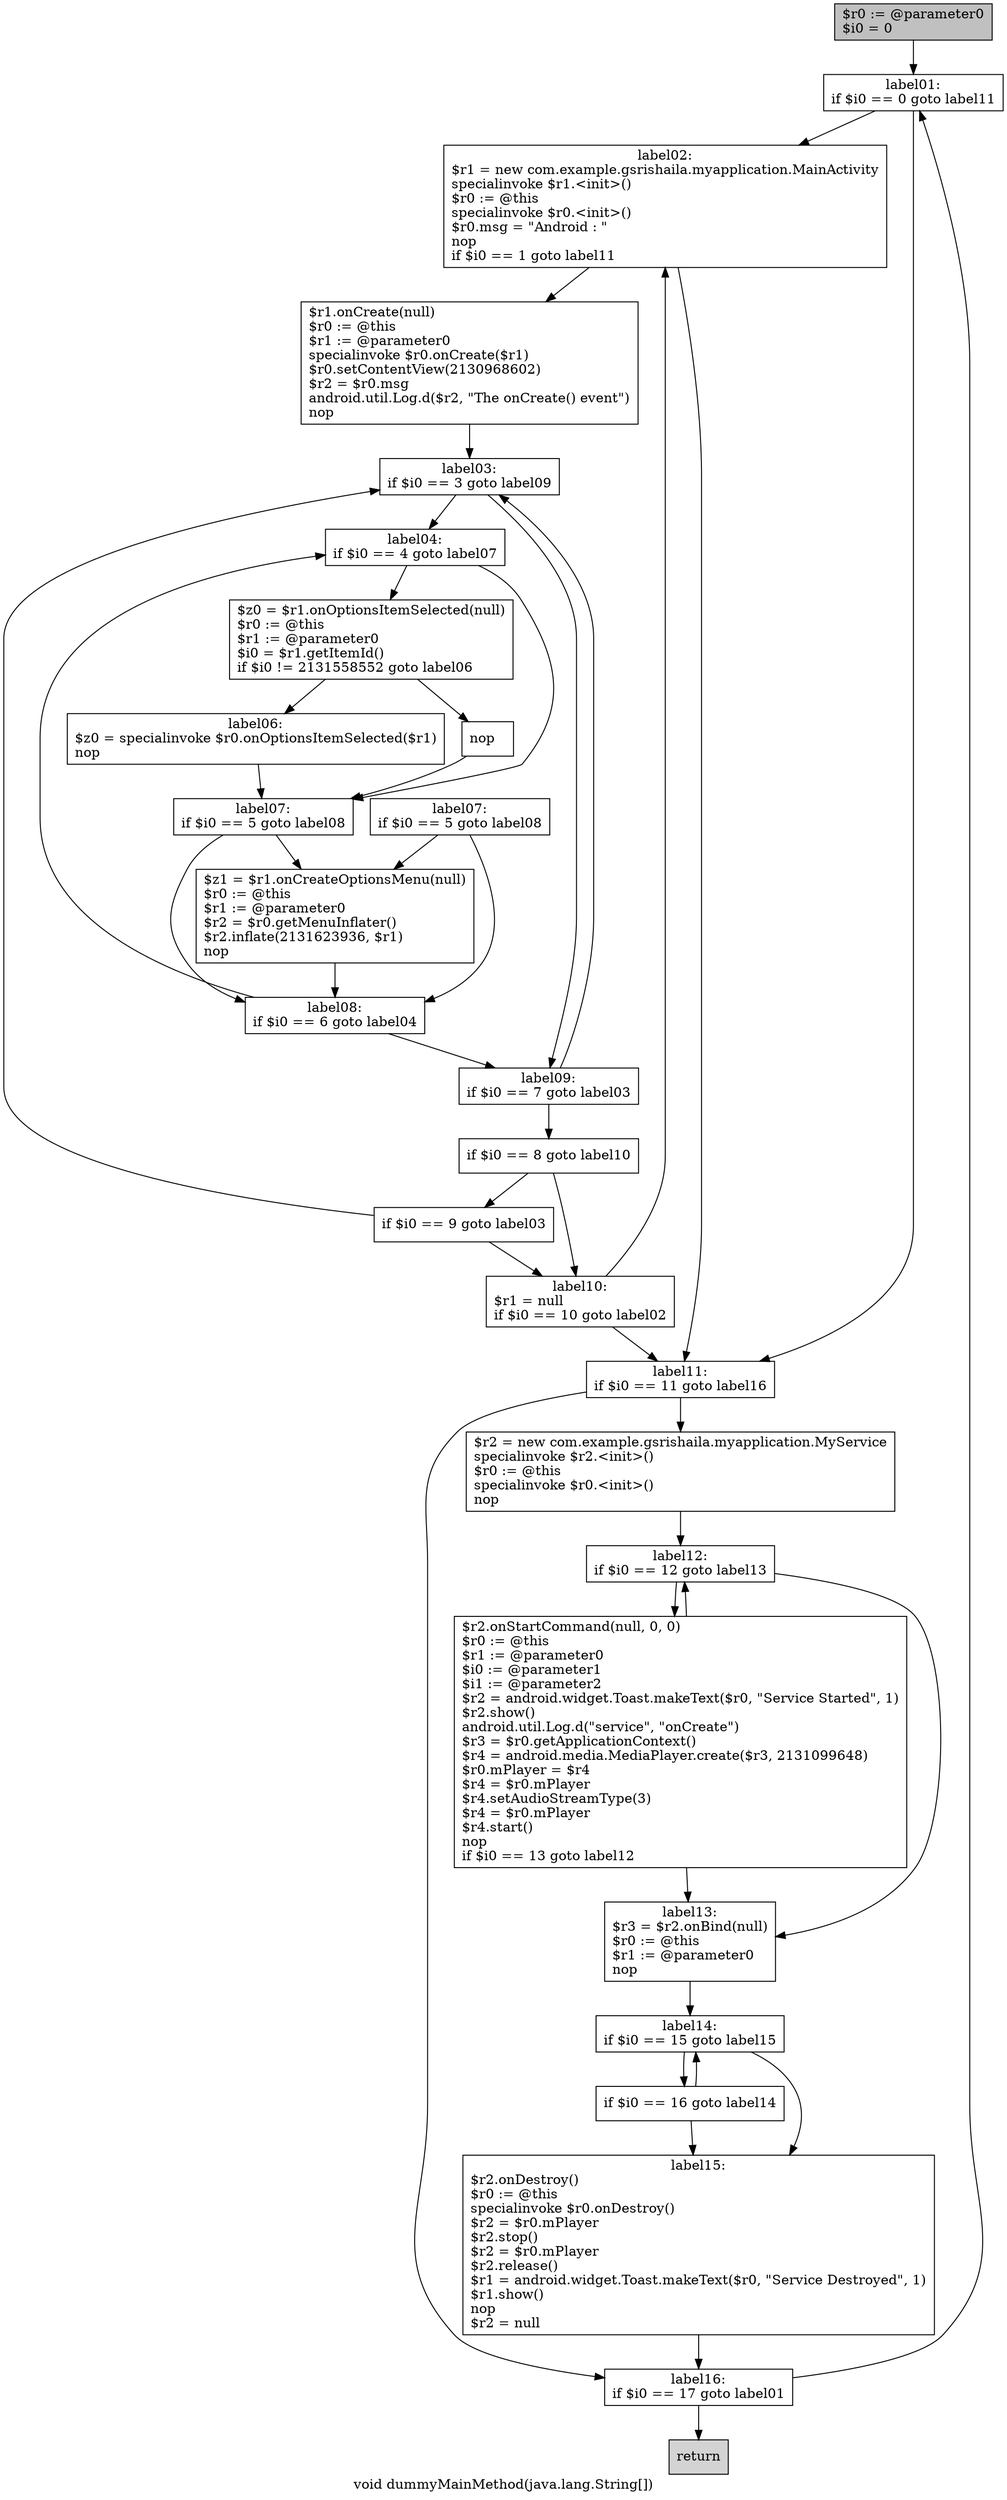 digraph "void dummyMainMethod(java.lang.String[])" {
    label="void dummyMainMethod(java.lang.String[])";
    node [shape=box];
    "0" [style=filled,fillcolor=gray,label="$r0 := @parameter0\l$i0 = 0\l",];
    "1" [label="label01:\nif $i0 == 0 goto label11\l",];
    "0"->"1";
    "2" [label="label02:\n$r1 = new com.example.gsrishaila.myapplication.MainActivity\lspecialinvoke $r1.<init>()\l$r0 := @this\lspecialinvoke $r0.<init>()\l$r0.msg = \"Android : \"\lnop\lif $i0 == 1 goto label11\l",];
    "1"->"2";
    "17" [label="label11:\nif $i0 == 11 goto label16\l",];
    "1"->"17";
    "3" [label="$r1.onCreate(null)\l$r0 := @this\l$r1 := @parameter0\lspecialinvoke $r0.onCreate($r1)\l$r0.setContentView(2130968602)\l$r2 = $r0.msg\landroid.util.Log.d($r2, \"The onCreate() event\")\lnop\l",];
    "2"->"3";
    "2"->"17";
    "4" [label="label03:\nif $i0 == 3 goto label09\l",];
    "3"->"4";
    "5" [label="label04:\nif $i0 == 4 goto label07\l",];
    "4"->"5";
    "13" [label="label09:\nif $i0 == 7 goto label03\l",];
    "4"->"13";
    "6" [label="$z0 = $r1.onOptionsItemSelected(null)\l$r0 := @this\l$r1 := @parameter0\l$i0 = $r1.getItemId()\lif $i0 != 2131558552 goto label06\l",];
    "5"->"6";
    "10" [label="label07:\nif $i0 == 5 goto label08\l",];
    "5"->"10";
    "7" [label="nop\l",];
    "6"->"7";
    "9" [label="label06:\n$z0 = specialinvoke $r0.onOptionsItemSelected($r1)\lnop\l",];
    "6"->"9";
    "7"->"10";
    "8" [label="label07:\nif $i0 == 5 goto label08\l",];
    "11" [label="$z1 = $r1.onCreateOptionsMenu(null)\l$r0 := @this\l$r1 := @parameter0\l$r2 = $r0.getMenuInflater()\l$r2.inflate(2131623936, $r1)\lnop\l",];
    "8"->"11";
    "12" [label="label08:\nif $i0 == 6 goto label04\l",];
    "8"->"12";
    "9"->"10";
    "10"->"11";
    "10"->"12";
    "11"->"12";
    "12"->"5";
    "12"->"13";
    "13"->"4";
    "14" [label="if $i0 == 8 goto label10\l",];
    "13"->"14";
    "15" [label="if $i0 == 9 goto label03\l",];
    "14"->"15";
    "16" [label="label10:\n$r1 = null\lif $i0 == 10 goto label02\l",];
    "14"->"16";
    "15"->"4";
    "15"->"16";
    "16"->"2";
    "16"->"17";
    "18" [label="$r2 = new com.example.gsrishaila.myapplication.MyService\lspecialinvoke $r2.<init>()\l$r0 := @this\lspecialinvoke $r0.<init>()\lnop\l",];
    "17"->"18";
    "25" [label="label16:\nif $i0 == 17 goto label01\l",];
    "17"->"25";
    "19" [label="label12:\nif $i0 == 12 goto label13\l",];
    "18"->"19";
    "20" [label="$r2.onStartCommand(null, 0, 0)\l$r0 := @this\l$r1 := @parameter0\l$i0 := @parameter1\l$i1 := @parameter2\l$r2 = android.widget.Toast.makeText($r0, \"Service Started\", 1)\l$r2.show()\landroid.util.Log.d(\"service\", \"onCreate\")\l$r3 = $r0.getApplicationContext()\l$r4 = android.media.MediaPlayer.create($r3, 2131099648)\l$r0.mPlayer = $r4\l$r4 = $r0.mPlayer\l$r4.setAudioStreamType(3)\l$r4 = $r0.mPlayer\l$r4.start()\lnop\lif $i0 == 13 goto label12\l",];
    "19"->"20";
    "21" [label="label13:\n$r3 = $r2.onBind(null)\l$r0 := @this\l$r1 := @parameter0\lnop\l",];
    "19"->"21";
    "20"->"19";
    "20"->"21";
    "22" [label="label14:\nif $i0 == 15 goto label15\l",];
    "21"->"22";
    "23" [label="if $i0 == 16 goto label14\l",];
    "22"->"23";
    "24" [label="label15:\n$r2.onDestroy()\l$r0 := @this\lspecialinvoke $r0.onDestroy()\l$r2 = $r0.mPlayer\l$r2.stop()\l$r2 = $r0.mPlayer\l$r2.release()\l$r1 = android.widget.Toast.makeText($r0, \"Service Destroyed\", 1)\l$r1.show()\lnop\l$r2 = null\l",];
    "22"->"24";
    "23"->"22";
    "23"->"24";
    "24"->"25";
    "25"->"1";
    "26" [style=filled,fillcolor=lightgray,label="return\l",];
    "25"->"26";
}
